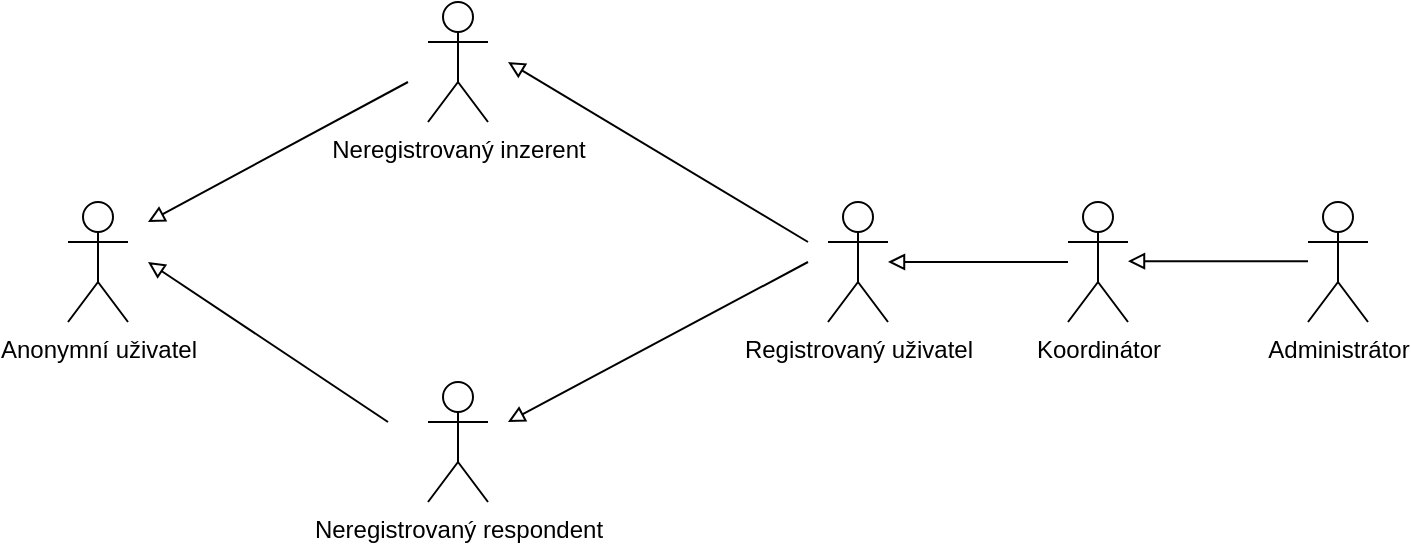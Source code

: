 <mxfile version="20.7.4" type="device"><diagram id="JkZsmNrZyV-92f99cQ_1" name="Page-1"><mxGraphModel dx="1182" dy="690" grid="1" gridSize="10" guides="1" tooltips="1" connect="1" arrows="1" fold="1" page="1" pageScale="1" pageWidth="827" pageHeight="1169" math="0" shadow="0"><root><mxCell id="0"/><mxCell id="1" parent="0"/><mxCell id="qtBJiTT3AmvQE1Krtbr1-1" value="Neregistrovaný respondent" style="shape=umlActor;verticalLabelPosition=bottom;verticalAlign=top;html=1;outlineConnect=0;" vertex="1" parent="1"><mxGeometry x="240" y="230" width="30" height="60" as="geometry"/></mxCell><mxCell id="qtBJiTT3AmvQE1Krtbr1-2" value="Anonymní uživatel" style="shape=umlActor;verticalLabelPosition=bottom;verticalAlign=top;html=1;outlineConnect=0;" vertex="1" parent="1"><mxGeometry x="60" y="140" width="30" height="60" as="geometry"/></mxCell><mxCell id="qtBJiTT3AmvQE1Krtbr1-3" value="Registrovaný uživatel" style="shape=umlActor;verticalLabelPosition=bottom;verticalAlign=top;html=1;outlineConnect=0;" vertex="1" parent="1"><mxGeometry x="440" y="140" width="30" height="60" as="geometry"/></mxCell><mxCell id="qtBJiTT3AmvQE1Krtbr1-5" value="Koordinátor" style="shape=umlActor;verticalLabelPosition=bottom;verticalAlign=top;html=1;outlineConnect=0;" vertex="1" parent="1"><mxGeometry x="560" y="140" width="30" height="60" as="geometry"/></mxCell><mxCell id="qtBJiTT3AmvQE1Krtbr1-6" value="Administrátor" style="shape=umlActor;verticalLabelPosition=bottom;verticalAlign=top;html=1;outlineConnect=0;" vertex="1" parent="1"><mxGeometry x="680" y="140" width="30" height="60" as="geometry"/></mxCell><mxCell id="qtBJiTT3AmvQE1Krtbr1-22" style="edgeStyle=none;rounded=0;orthogonalLoop=1;jettySize=auto;html=1;endArrow=block;endFill=0;" edge="1" parent="1"><mxGeometry relative="1" as="geometry"><mxPoint x="100" y="150" as="targetPoint"/><mxPoint x="230" y="80" as="sourcePoint"/></mxGeometry></mxCell><mxCell id="qtBJiTT3AmvQE1Krtbr1-16" value="Neregistrovaný inzerent" style="shape=umlActor;verticalLabelPosition=bottom;verticalAlign=top;html=1;outlineConnect=0;" vertex="1" parent="1"><mxGeometry x="240" y="40" width="30" height="60" as="geometry"/></mxCell><mxCell id="qtBJiTT3AmvQE1Krtbr1-23" style="edgeStyle=none;rounded=0;orthogonalLoop=1;jettySize=auto;html=1;endArrow=block;endFill=0;" edge="1" parent="1"><mxGeometry relative="1" as="geometry"><mxPoint x="100" y="170" as="targetPoint"/><mxPoint x="220" y="250" as="sourcePoint"/></mxGeometry></mxCell><mxCell id="qtBJiTT3AmvQE1Krtbr1-24" style="edgeStyle=none;rounded=0;orthogonalLoop=1;jettySize=auto;html=1;endArrow=block;endFill=0;" edge="1" parent="1"><mxGeometry relative="1" as="geometry"><mxPoint x="280" y="70" as="targetPoint"/><mxPoint x="430" y="160" as="sourcePoint"/></mxGeometry></mxCell><mxCell id="qtBJiTT3AmvQE1Krtbr1-25" style="edgeStyle=none;rounded=0;orthogonalLoop=1;jettySize=auto;html=1;endArrow=block;endFill=0;fontStyle=1" edge="1" parent="1"><mxGeometry relative="1" as="geometry"><mxPoint x="280" y="250" as="targetPoint"/><mxPoint x="430" y="170" as="sourcePoint"/></mxGeometry></mxCell><mxCell id="qtBJiTT3AmvQE1Krtbr1-26" style="edgeStyle=none;rounded=0;orthogonalLoop=1;jettySize=auto;html=1;endArrow=block;endFill=0;" edge="1" parent="1" source="qtBJiTT3AmvQE1Krtbr1-5"><mxGeometry relative="1" as="geometry"><mxPoint x="470" y="170" as="targetPoint"/><mxPoint x="620" y="260" as="sourcePoint"/></mxGeometry></mxCell><mxCell id="qtBJiTT3AmvQE1Krtbr1-28" style="edgeStyle=none;rounded=0;orthogonalLoop=1;jettySize=auto;html=1;endArrow=block;endFill=0;" edge="1" parent="1"><mxGeometry relative="1" as="geometry"><mxPoint x="590" y="169.58" as="targetPoint"/><mxPoint x="680.0" y="169.58" as="sourcePoint"/></mxGeometry></mxCell></root></mxGraphModel></diagram></mxfile>